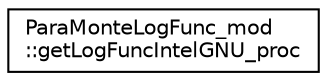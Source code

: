 digraph "Graphical Class Hierarchy"
{
 // LATEX_PDF_SIZE
  edge [fontname="Helvetica",fontsize="10",labelfontname="Helvetica",labelfontsize="10"];
  node [fontname="Helvetica",fontsize="10",shape=record];
  rankdir="LR";
  Node0 [label="ParaMonteLogFunc_mod\l::getLogFuncIntelGNU_proc",height=0.2,width=0.4,color="black", fillcolor="white", style="filled",URL="$interfaceParaMonteLogFunc__mod_1_1getLogFuncIntelGNU__proc.html",tooltip="Return the value of the objective function at the given input Point. This is the C-style Fortran inte..."];
}
